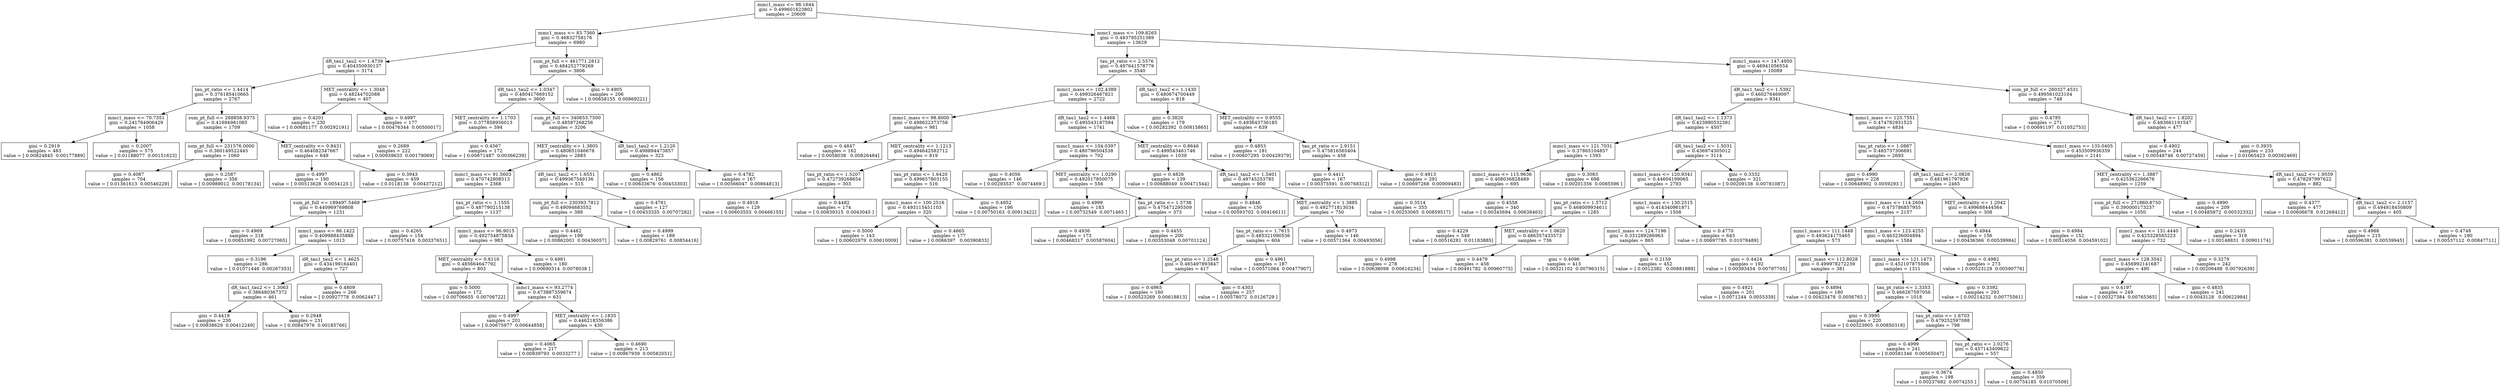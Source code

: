 digraph Tree {
0 [label="mmc1_mass <= 98.1644\ngini = 0.499601623802\nsamples = 20609", shape="box"] ;
1 [label="mmc1_mass <= 83.7360\ngini = 0.46832758176\nsamples = 6980", shape="box"] ;
0 -> 1 ;
2 [label="dR_tau1_tau2 <= 1.4739\ngini = 0.404350930137\nsamples = 3174", shape="box"] ;
1 -> 2 ;
3 [label="tau_pt_ratio <= 1.4414\ngini = 0.376185410665\nsamples = 2767", shape="box"] ;
2 -> 3 ;
4 [label="mmc1_mass <= 70.7351\ngini = 0.241764906429\nsamples = 1058", shape="box"] ;
3 -> 4 ;
5 [label="gini = 0.2919\nsamples = 483\nvalue = [ 0.00824845  0.00177889]", shape="box"] ;
4 -> 5 ;
6 [label="gini = 0.2007\nsamples = 575\nvalue = [ 0.01188077  0.00151623]", shape="box"] ;
4 -> 6 ;
7 [label="sum_pt_full <= 268858.9375\ngini = 0.41694981085\nsamples = 1709", shape="box"] ;
3 -> 7 ;
8 [label="sum_pt_full <= 231576.0000\ngini = 0.360149522445\nsamples = 1060", shape="box"] ;
7 -> 8 ;
9 [label="gini = 0.4087\nsamples = 704\nvalue = [ 0.01361613  0.00546229]", shape="box"] ;
8 -> 9 ;
10 [label="gini = 0.2587\nsamples = 356\nvalue = [ 0.00989012  0.00178134]", shape="box"] ;
8 -> 10 ;
11 [label="MET_centrality <= 0.8431\ngini = 0.464082347667\nsamples = 649", shape="box"] ;
7 -> 11 ;
12 [label="gini = 0.4997\nsamples = 190\nvalue = [ 0.00513628  0.0054125 ]", shape="box"] ;
11 -> 12 ;
13 [label="gini = 0.3943\nsamples = 459\nvalue = [ 0.0118138   0.00437212]", shape="box"] ;
11 -> 13 ;
14 [label="MET_centrality <= 1.3048\ngini = 0.48244702088\nsamples = 407", shape="box"] ;
2 -> 14 ;
15 [label="gini = 0.4201\nsamples = 230\nvalue = [ 0.00681177  0.00292191]", shape="box"] ;
14 -> 15 ;
16 [label="gini = 0.4997\nsamples = 177\nvalue = [ 0.00476344  0.00500017]", shape="box"] ;
14 -> 16 ;
17 [label="sum_pt_full <= 461771.2812\ngini = 0.484252779269\nsamples = 3806", shape="box"] ;
1 -> 17 ;
18 [label="dR_tau1_tau2 <= 1.0347\ngini = 0.480417669152\nsamples = 3600", shape="box"] ;
17 -> 18 ;
19 [label="MET_centrality <= 1.1703\ngini = 0.377858956013\nsamples = 394", shape="box"] ;
18 -> 19 ;
20 [label="gini = 0.2689\nsamples = 222\nvalue = [ 0.00939633  0.00179069]", shape="box"] ;
19 -> 20 ;
21 [label="gini = 0.4567\nsamples = 172\nvalue = [ 0.00671487  0.00366239]", shape="box"] ;
19 -> 21 ;
22 [label="sum_pt_full <= 340653.7500\ngini = 0.48587268256\nsamples = 3206", shape="box"] ;
18 -> 22 ;
23 [label="MET_centrality <= 1.3805\ngini = 0.480651046678\nsamples = 2883", shape="box"] ;
22 -> 23 ;
24 [label="mmc1_mass <= 91.5603\ngini = 0.470742808513\nsamples = 2368", shape="box"] ;
23 -> 24 ;
25 [label="sum_pt_full <= 189497.5469\ngini = 0.440969769808\nsamples = 1231", shape="box"] ;
24 -> 25 ;
26 [label="gini = 0.4969\nsamples = 218\nvalue = [ 0.00851992  0.00727065]", shape="box"] ;
25 -> 26 ;
27 [label="mmc1_mass <= 86.1422\ngini = 0.409988435888\nsamples = 1013", shape="box"] ;
25 -> 27 ;
28 [label="gini = 0.3196\nsamples = 286\nvalue = [ 0.01071446  0.00267353]", shape="box"] ;
27 -> 28 ;
29 [label="dR_tau1_tau2 <= 1.4625\ngini = 0.434199164401\nsamples = 727", shape="box"] ;
27 -> 29 ;
30 [label="dR_tau1_tau2 <= 1.3063\ngini = 0.386480367372\nsamples = 461", shape="box"] ;
29 -> 30 ;
31 [label="gini = 0.4419\nsamples = 230\nvalue = [ 0.00838629  0.00412249]", shape="box"] ;
30 -> 31 ;
32 [label="gini = 0.2948\nsamples = 231\nvalue = [ 0.00847976  0.00185766]", shape="box"] ;
30 -> 32 ;
33 [label="gini = 0.4809\nsamples = 266\nvalue = [ 0.00927778  0.0062447 ]", shape="box"] ;
29 -> 33 ;
34 [label="tau_pt_ratio <= 1.1555\ngini = 0.487790215138\nsamples = 1137", shape="box"] ;
24 -> 34 ;
35 [label="gini = 0.4265\nsamples = 154\nvalue = [ 0.00757416  0.00337651]", shape="box"] ;
34 -> 35 ;
36 [label="mmc1_mass <= 96.9015\ngini = 0.492754875834\nsamples = 983", shape="box"] ;
34 -> 36 ;
37 [label="MET_centrality <= 0.8116\ngini = 0.485664647792\nsamples = 803", shape="box"] ;
36 -> 37 ;
38 [label="gini = 0.5000\nsamples = 172\nvalue = [ 0.00706655  0.00706722]", shape="box"] ;
37 -> 38 ;
39 [label="mmc1_mass <= 93.2774\ngini = 0.473887359674\nsamples = 631", shape="box"] ;
37 -> 39 ;
40 [label="gini = 0.4997\nsamples = 201\nvalue = [ 0.00675977  0.00644858]", shape="box"] ;
39 -> 40 ;
41 [label="MET_centrality <= 1.1835\ngini = 0.446218356386\nsamples = 430", shape="box"] ;
39 -> 41 ;
42 [label="gini = 0.4065\nsamples = 217\nvalue = [ 0.00839793  0.0033277 ]", shape="box"] ;
41 -> 42 ;
43 [label="gini = 0.4690\nsamples = 213\nvalue = [ 0.00967939  0.00582051]", shape="box"] ;
41 -> 43 ;
44 [label="gini = 0.4981\nsamples = 180\nvalue = [ 0.00690314  0.0078038 ]", shape="box"] ;
36 -> 44 ;
45 [label="dR_tau1_tau2 <= 1.6551\ngini = 0.499367549136\nsamples = 515", shape="box"] ;
23 -> 45 ;
46 [label="sum_pt_full <= 230393.7812\ngini = 0.49094683552\nsamples = 388", shape="box"] ;
45 -> 46 ;
47 [label="gini = 0.4462\nsamples = 199\nvalue = [ 0.00862001  0.00436057]", shape="box"] ;
46 -> 47 ;
48 [label="gini = 0.4999\nsamples = 189\nvalue = [ 0.00829761  0.00854416]", shape="box"] ;
46 -> 48 ;
49 [label="gini = 0.4761\nsamples = 127\nvalue = [ 0.00453335  0.00707282]", shape="box"] ;
45 -> 49 ;
50 [label="dR_tau1_tau2 <= 1.2120\ngini = 0.498894473857\nsamples = 323", shape="box"] ;
22 -> 50 ;
51 [label="gini = 0.4862\nsamples = 156\nvalue = [ 0.00633676  0.00453303]", shape="box"] ;
50 -> 51 ;
52 [label="gini = 0.4782\nsamples = 167\nvalue = [ 0.00566047  0.00864813]", shape="box"] ;
50 -> 52 ;
53 [label="gini = 0.4905\nsamples = 206\nvalue = [ 0.00658155  0.00869221]", shape="box"] ;
17 -> 53 ;
54 [label="mmc1_mass <= 109.8265\ngini = 0.483795251389\nsamples = 13629", shape="box"] ;
0 -> 54 ;
55 [label="tau_pt_ratio <= 2.5576\ngini = 0.497641578779\nsamples = 3540", shape="box"] ;
54 -> 55 ;
56 [label="mmc1_mass <= 102.4389\ngini = 0.499326467821\nsamples = 2722", shape="box"] ;
55 -> 56 ;
57 [label="mmc1_mass <= 98.8000\ngini = 0.498622373758\nsamples = 981", shape="box"] ;
56 -> 57 ;
58 [label="gini = 0.4847\nsamples = 162\nvalue = [ 0.0058038   0.00826484]", shape="box"] ;
57 -> 58 ;
59 [label="MET_centrality <= 1.1213\ngini = 0.494642582712\nsamples = 819", shape="box"] ;
57 -> 59 ;
60 [label="tau_pt_ratio <= 1.5207\ngini = 0.472739268654\nsamples = 303", shape="box"] ;
59 -> 60 ;
61 [label="gini = 0.4918\nsamples = 129\nvalue = [ 0.00603553  0.00466155]", shape="box"] ;
60 -> 61 ;
62 [label="gini = 0.4482\nsamples = 174\nvalue = [ 0.00839315  0.0043045 ]", shape="box"] ;
60 -> 62 ;
63 [label="tau_pt_ratio <= 1.6420\ngini = 0.499657803155\nsamples = 516", shape="box"] ;
59 -> 63 ;
64 [label="mmc1_mass <= 100.2516\ngini = 0.493115451103\nsamples = 320", shape="box"] ;
63 -> 64 ;
65 [label="gini = 0.5000\nsamples = 143\nvalue = [ 0.00602979  0.00610009]", shape="box"] ;
64 -> 65 ;
66 [label="gini = 0.4665\nsamples = 177\nvalue = [ 0.0066397   0.00390833]", shape="box"] ;
64 -> 66 ;
67 [label="gini = 0.4952\nsamples = 196\nvalue = [ 0.00750163  0.00913422]", shape="box"] ;
63 -> 67 ;
68 [label="dR_tau1_tau2 <= 1.4468\ngini = 0.495543187594\nsamples = 1741", shape="box"] ;
56 -> 68 ;
69 [label="mmc1_mass <= 104.0397\ngini = 0.480796504538\nsamples = 702", shape="box"] ;
68 -> 69 ;
70 [label="gini = 0.4056\nsamples = 146\nvalue = [ 0.00293537  0.0074469 ]", shape="box"] ;
69 -> 70 ;
71 [label="MET_centrality <= 1.0290\ngini = 0.492017850075\nsamples = 556", shape="box"] ;
69 -> 71 ;
72 [label="gini = 0.4999\nsamples = 183\nvalue = [ 0.00732549  0.0071465 ]", shape="box"] ;
71 -> 72 ;
73 [label="tau_pt_ratio <= 1.5738\ngini = 0.475471295509\nsamples = 373", shape="box"] ;
71 -> 73 ;
74 [label="gini = 0.4936\nsamples = 173\nvalue = [ 0.00468317  0.00587604]", shape="box"] ;
73 -> 74 ;
75 [label="gini = 0.4455\nsamples = 200\nvalue = [ 0.00353048  0.00701124]", shape="box"] ;
73 -> 75 ;
76 [label="MET_centrality <= 0.8646\ngini = 0.499543461746\nsamples = 1039", shape="box"] ;
68 -> 76 ;
77 [label="gini = 0.4826\nsamples = 139\nvalue = [ 0.00688049  0.00471544]", shape="box"] ;
76 -> 77 ;
78 [label="dR_tau1_tau2 <= 1.5401\ngini = 0.49745253785\nsamples = 900", shape="box"] ;
76 -> 78 ;
79 [label="gini = 0.4846\nsamples = 150\nvalue = [ 0.00593702  0.00416611]", shape="box"] ;
78 -> 79 ;
80 [label="MET_centrality <= 1.3885\ngini = 0.492771813034\nsamples = 750", shape="box"] ;
78 -> 80 ;
81 [label="tau_pt_ratio <= 1.7615\ngini = 0.485321090536\nsamples = 604", shape="box"] ;
80 -> 81 ;
82 [label="tau_pt_ratio <= 1.2548\ngini = 0.465497893847\nsamples = 417", shape="box"] ;
81 -> 82 ;
83 [label="gini = 0.4965\nsamples = 160\nvalue = [ 0.00523269  0.00618813]", shape="box"] ;
82 -> 83 ;
84 [label="gini = 0.4303\nsamples = 257\nvalue = [ 0.00578072  0.0126729 ]", shape="box"] ;
82 -> 84 ;
85 [label="gini = 0.4961\nsamples = 187\nvalue = [ 0.00571064  0.00477907]", shape="box"] ;
81 -> 85 ;
86 [label="gini = 0.4973\nsamples = 146\nvalue = [ 0.00571364  0.00493056]", shape="box"] ;
80 -> 86 ;
87 [label="dR_tau1_tau2 <= 1.1430\ngini = 0.480674700449\nsamples = 818", shape="box"] ;
55 -> 87 ;
88 [label="gini = 0.3820\nsamples = 179\nvalue = [ 0.00282392  0.00815865]", shape="box"] ;
87 -> 88 ;
89 [label="MET_centrality <= 0.9555\ngini = 0.493643736185\nsamples = 639", shape="box"] ;
87 -> 89 ;
90 [label="gini = 0.4853\nsamples = 181\nvalue = [ 0.00607295  0.00429379]", shape="box"] ;
89 -> 90 ;
91 [label="tau_pt_ratio <= 2.9151\ngini = 0.475816565404\nsamples = 458", shape="box"] ;
89 -> 91 ;
92 [label="gini = 0.4411\nsamples = 167\nvalue = [ 0.00375591  0.00768312]", shape="box"] ;
91 -> 92 ;
93 [label="gini = 0.4913\nsamples = 291\nvalue = [ 0.00697268  0.00909483]", shape="box"] ;
91 -> 93 ;
94 [label="mmc1_mass <= 147.4950\ngini = 0.46941056554\nsamples = 10089", shape="box"] ;
54 -> 94 ;
95 [label="dR_tau1_tau2 <= 1.5392\ngini = 0.460276469097\nsamples = 9341", shape="box"] ;
94 -> 95 ;
96 [label="dR_tau1_tau2 <= 1.1373\ngini = 0.423990532391\nsamples = 4507", shape="box"] ;
95 -> 96 ;
97 [label="mmc1_mass <= 121.7031\ngini = 0.37865104857\nsamples = 1393", shape="box"] ;
96 -> 97 ;
98 [label="mmc1_mass <= 115.9636\ngini = 0.408036828489\nsamples = 695", shape="box"] ;
97 -> 98 ;
99 [label="gini = 0.3514\nsamples = 355\nvalue = [ 0.00253065  0.00859517]", shape="box"] ;
98 -> 99 ;
100 [label="gini = 0.4558\nsamples = 340\nvalue = [ 0.00345694  0.00638463]", shape="box"] ;
98 -> 100 ;
101 [label="gini = 0.3083\nsamples = 698\nvalue = [ 0.00201356  0.0085596 ]", shape="box"] ;
97 -> 101 ;
102 [label="dR_tau1_tau2 <= 1.5031\ngini = 0.436974305012\nsamples = 3114", shape="box"] ;
96 -> 102 ;
103 [label="mmc1_mass <= 120.9341\ngini = 0.44604199065\nsamples = 2793", shape="box"] ;
102 -> 103 ;
104 [label="tau_pt_ratio <= 1.5712\ngini = 0.468009934611\nsamples = 1285", shape="box"] ;
103 -> 104 ;
105 [label="gini = 0.4229\nsamples = 549\nvalue = [ 0.00516281  0.01183885]", shape="box"] ;
104 -> 105 ;
106 [label="MET_centrality <= 1.0620\ngini = 0.486357433573\nsamples = 736", shape="box"] ;
104 -> 106 ;
107 [label="gini = 0.4998\nsamples = 278\nvalue = [ 0.00638098  0.00616234]", shape="box"] ;
106 -> 107 ;
108 [label="gini = 0.4479\nsamples = 458\nvalue = [ 0.00491782  0.00960775]", shape="box"] ;
106 -> 108 ;
109 [label="mmc1_mass <= 130.2515\ngini = 0.414340961871\nsamples = 1508", shape="box"] ;
103 -> 109 ;
110 [label="mmc1_mass <= 124.7196\ngini = 0.331289286963\nsamples = 865", shape="box"] ;
109 -> 110 ;
111 [label="gini = 0.4096\nsamples = 413\nvalue = [ 0.00321102  0.00796315]", shape="box"] ;
110 -> 111 ;
112 [label="gini = 0.2159\nsamples = 452\nvalue = [ 0.0012382   0.00881889]", shape="box"] ;
110 -> 112 ;
113 [label="gini = 0.4770\nsamples = 643\nvalue = [ 0.00697785  0.01078489]", shape="box"] ;
109 -> 113 ;
114 [label="gini = 0.3332\nsamples = 321\nvalue = [ 0.00209138  0.00781087]", shape="box"] ;
102 -> 114 ;
115 [label="mmc1_mass <= 125.7551\ngini = 0.474782931525\nsamples = 4834", shape="box"] ;
95 -> 115 ;
116 [label="tau_pt_ratio <= 1.0887\ngini = 0.485737306691\nsamples = 2693", shape="box"] ;
115 -> 116 ;
117 [label="gini = 0.4990\nsamples = 228\nvalue = [ 0.00648902  0.0059293 ]", shape="box"] ;
116 -> 117 ;
118 [label="dR_tau1_tau2 <= 2.0826\ngini = 0.481961797826\nsamples = 2465", shape="box"] ;
116 -> 118 ;
119 [label="mmc1_mass <= 114.2604\ngini = 0.475786857955\nsamples = 2157", shape="box"] ;
118 -> 119 ;
120 [label="mmc1_mass <= 111.1448\ngini = 0.493624175465\nsamples = 573", shape="box"] ;
119 -> 120 ;
121 [label="gini = 0.4424\nsamples = 192\nvalue = [ 0.00393454  0.00797705]", shape="box"] ;
120 -> 121 ;
122 [label="mmc1_mass <= 112.8028\ngini = 0.499978272239\nsamples = 381", shape="box"] ;
120 -> 122 ;
123 [label="gini = 0.4921\nsamples = 201\nvalue = [ 0.0071244  0.0055339]", shape="box"] ;
122 -> 123 ;
124 [label="gini = 0.4894\nsamples = 180\nvalue = [ 0.00423478  0.0056765 ]", shape="box"] ;
122 -> 124 ;
125 [label="mmc1_mass <= 123.4255\ngini = 0.463236004894\nsamples = 1584", shape="box"] ;
119 -> 125 ;
126 [label="mmc1_mass <= 121.1473\ngini = 0.452107875506\nsamples = 1311", shape="box"] ;
125 -> 126 ;
127 [label="tau_pt_ratio <= 1.3353\ngini = 0.466267597056\nsamples = 1018", shape="box"] ;
126 -> 127 ;
128 [label="gini = 0.3995\nsamples = 220\nvalue = [ 0.00323905  0.00850318]", shape="box"] ;
127 -> 128 ;
129 [label="tau_pt_ratio <= 1.6703\ngini = 0.479252597088\nsamples = 798", shape="box"] ;
127 -> 129 ;
130 [label="gini = 0.4999\nsamples = 241\nvalue = [ 0.00581346  0.00565047]", shape="box"] ;
129 -> 130 ;
131 [label="tau_pt_ratio <= 2.0276\ngini = 0.457143409622\nsamples = 557", shape="box"] ;
129 -> 131 ;
132 [label="gini = 0.3674\nsamples = 198\nvalue = [ 0.00237682  0.0074255 ]", shape="box"] ;
131 -> 132 ;
133 [label="gini = 0.4850\nsamples = 359\nvalue = [ 0.00754185  0.01070509]", shape="box"] ;
131 -> 133 ;
134 [label="gini = 0.3392\nsamples = 293\nvalue = [ 0.00214232  0.00775561]", shape="box"] ;
126 -> 134 ;
135 [label="gini = 0.4982\nsamples = 273\nvalue = [ 0.00523129  0.00590776]", shape="box"] ;
125 -> 135 ;
136 [label="MET_centrality <= 1.2042\ngini = 0.499688444564\nsamples = 308", shape="box"] ;
118 -> 136 ;
137 [label="gini = 0.4944\nsamples = 156\nvalue = [ 0.00436366  0.00539984]", shape="box"] ;
136 -> 137 ;
138 [label="gini = 0.4984\nsamples = 152\nvalue = [ 0.00514056  0.00459102]", shape="box"] ;
136 -> 138 ;
139 [label="mmc1_mass <= 135.0405\ngini = 0.453509936359\nsamples = 2141", shape="box"] ;
115 -> 139 ;
140 [label="MET_centrality <= 1.3887\ngini = 0.425362266676\nsamples = 1259", shape="box"] ;
139 -> 140 ;
141 [label="sum_pt_full <= 271860.8750\ngini = 0.390000173237\nsamples = 1050", shape="box"] ;
140 -> 141 ;
142 [label="mmc1_mass <= 131.4440\ngini = 0.425328585223\nsamples = 732", shape="box"] ;
141 -> 142 ;
143 [label="mmc1_mass <= 128.3542\ngini = 0.456992141687\nsamples = 490", shape="box"] ;
142 -> 143 ;
144 [label="gini = 0.4197\nsamples = 249\nvalue = [ 0.00327384  0.00765365]", shape="box"] ;
143 -> 144 ;
145 [label="gini = 0.4835\nsamples = 241\nvalue = [ 0.0043128   0.00622984]", shape="box"] ;
143 -> 145 ;
146 [label="gini = 0.3279\nsamples = 242\nvalue = [ 0.00206498  0.00792639]", shape="box"] ;
142 -> 146 ;
147 [label="gini = 0.2433\nsamples = 318\nvalue = [ 0.00148831  0.00901174]", shape="box"] ;
141 -> 147 ;
148 [label="gini = 0.4990\nsamples = 209\nvalue = [ 0.00485872  0.00532332]", shape="box"] ;
140 -> 148 ;
149 [label="dR_tau1_tau2 <= 1.9559\ngini = 0.478297997622\nsamples = 882", shape="box"] ;
139 -> 149 ;
150 [label="gini = 0.4377\nsamples = 477\nvalue = [ 0.00606678  0.01268412]", shape="box"] ;
149 -> 150 ;
151 [label="dR_tau1_tau2 <= 2.1157\ngini = 0.494918450809\nsamples = 405", shape="box"] ;
149 -> 151 ;
152 [label="gini = 0.4988\nsamples = 215\nvalue = [ 0.00596381  0.00539945]", shape="box"] ;
151 -> 152 ;
153 [label="gini = 0.4748\nsamples = 190\nvalue = [ 0.00537112  0.00847711]", shape="box"] ;
151 -> 153 ;
154 [label="sum_pt_full <= 260327.4531\ngini = 0.499561023104\nsamples = 748", shape="box"] ;
94 -> 154 ;
155 [label="gini = 0.4785\nsamples = 271\nvalue = [ 0.00691197  0.01052753]", shape="box"] ;
154 -> 155 ;
156 [label="dR_tau1_tau2 <= 1.8202\ngini = 0.483661191547\nsamples = 477", shape="box"] ;
154 -> 156 ;
157 [label="gini = 0.4902\nsamples = 244\nvalue = [ 0.00548746  0.00727459]", shape="box"] ;
156 -> 157 ;
158 [label="gini = 0.3935\nsamples = 233\nvalue = [ 0.01065423  0.00392469]", shape="box"] ;
156 -> 158 ;
}